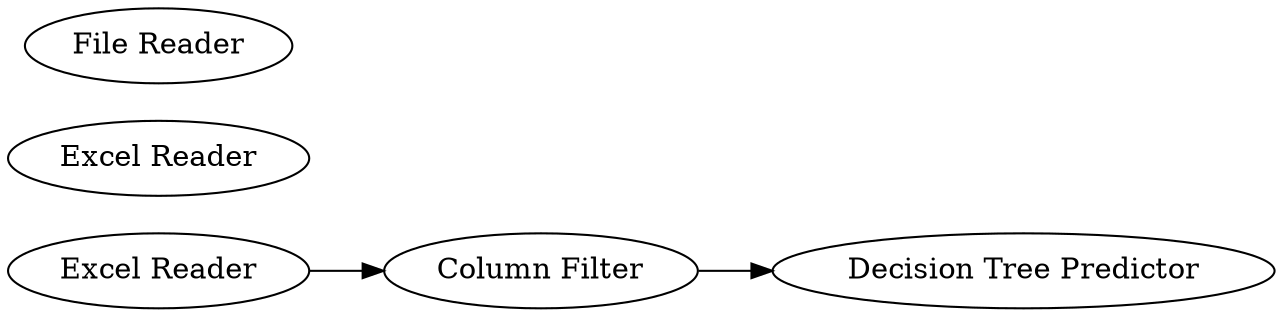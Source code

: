 digraph {
	1 [label="Excel Reader"]
	2 [label="Excel Reader"]
	3 [label="File Reader"]
	4 [label="Column Filter"]
	5 [label="Decision Tree Predictor"]
	1 -> 4
	4 -> 5
	rankdir=LR
}
